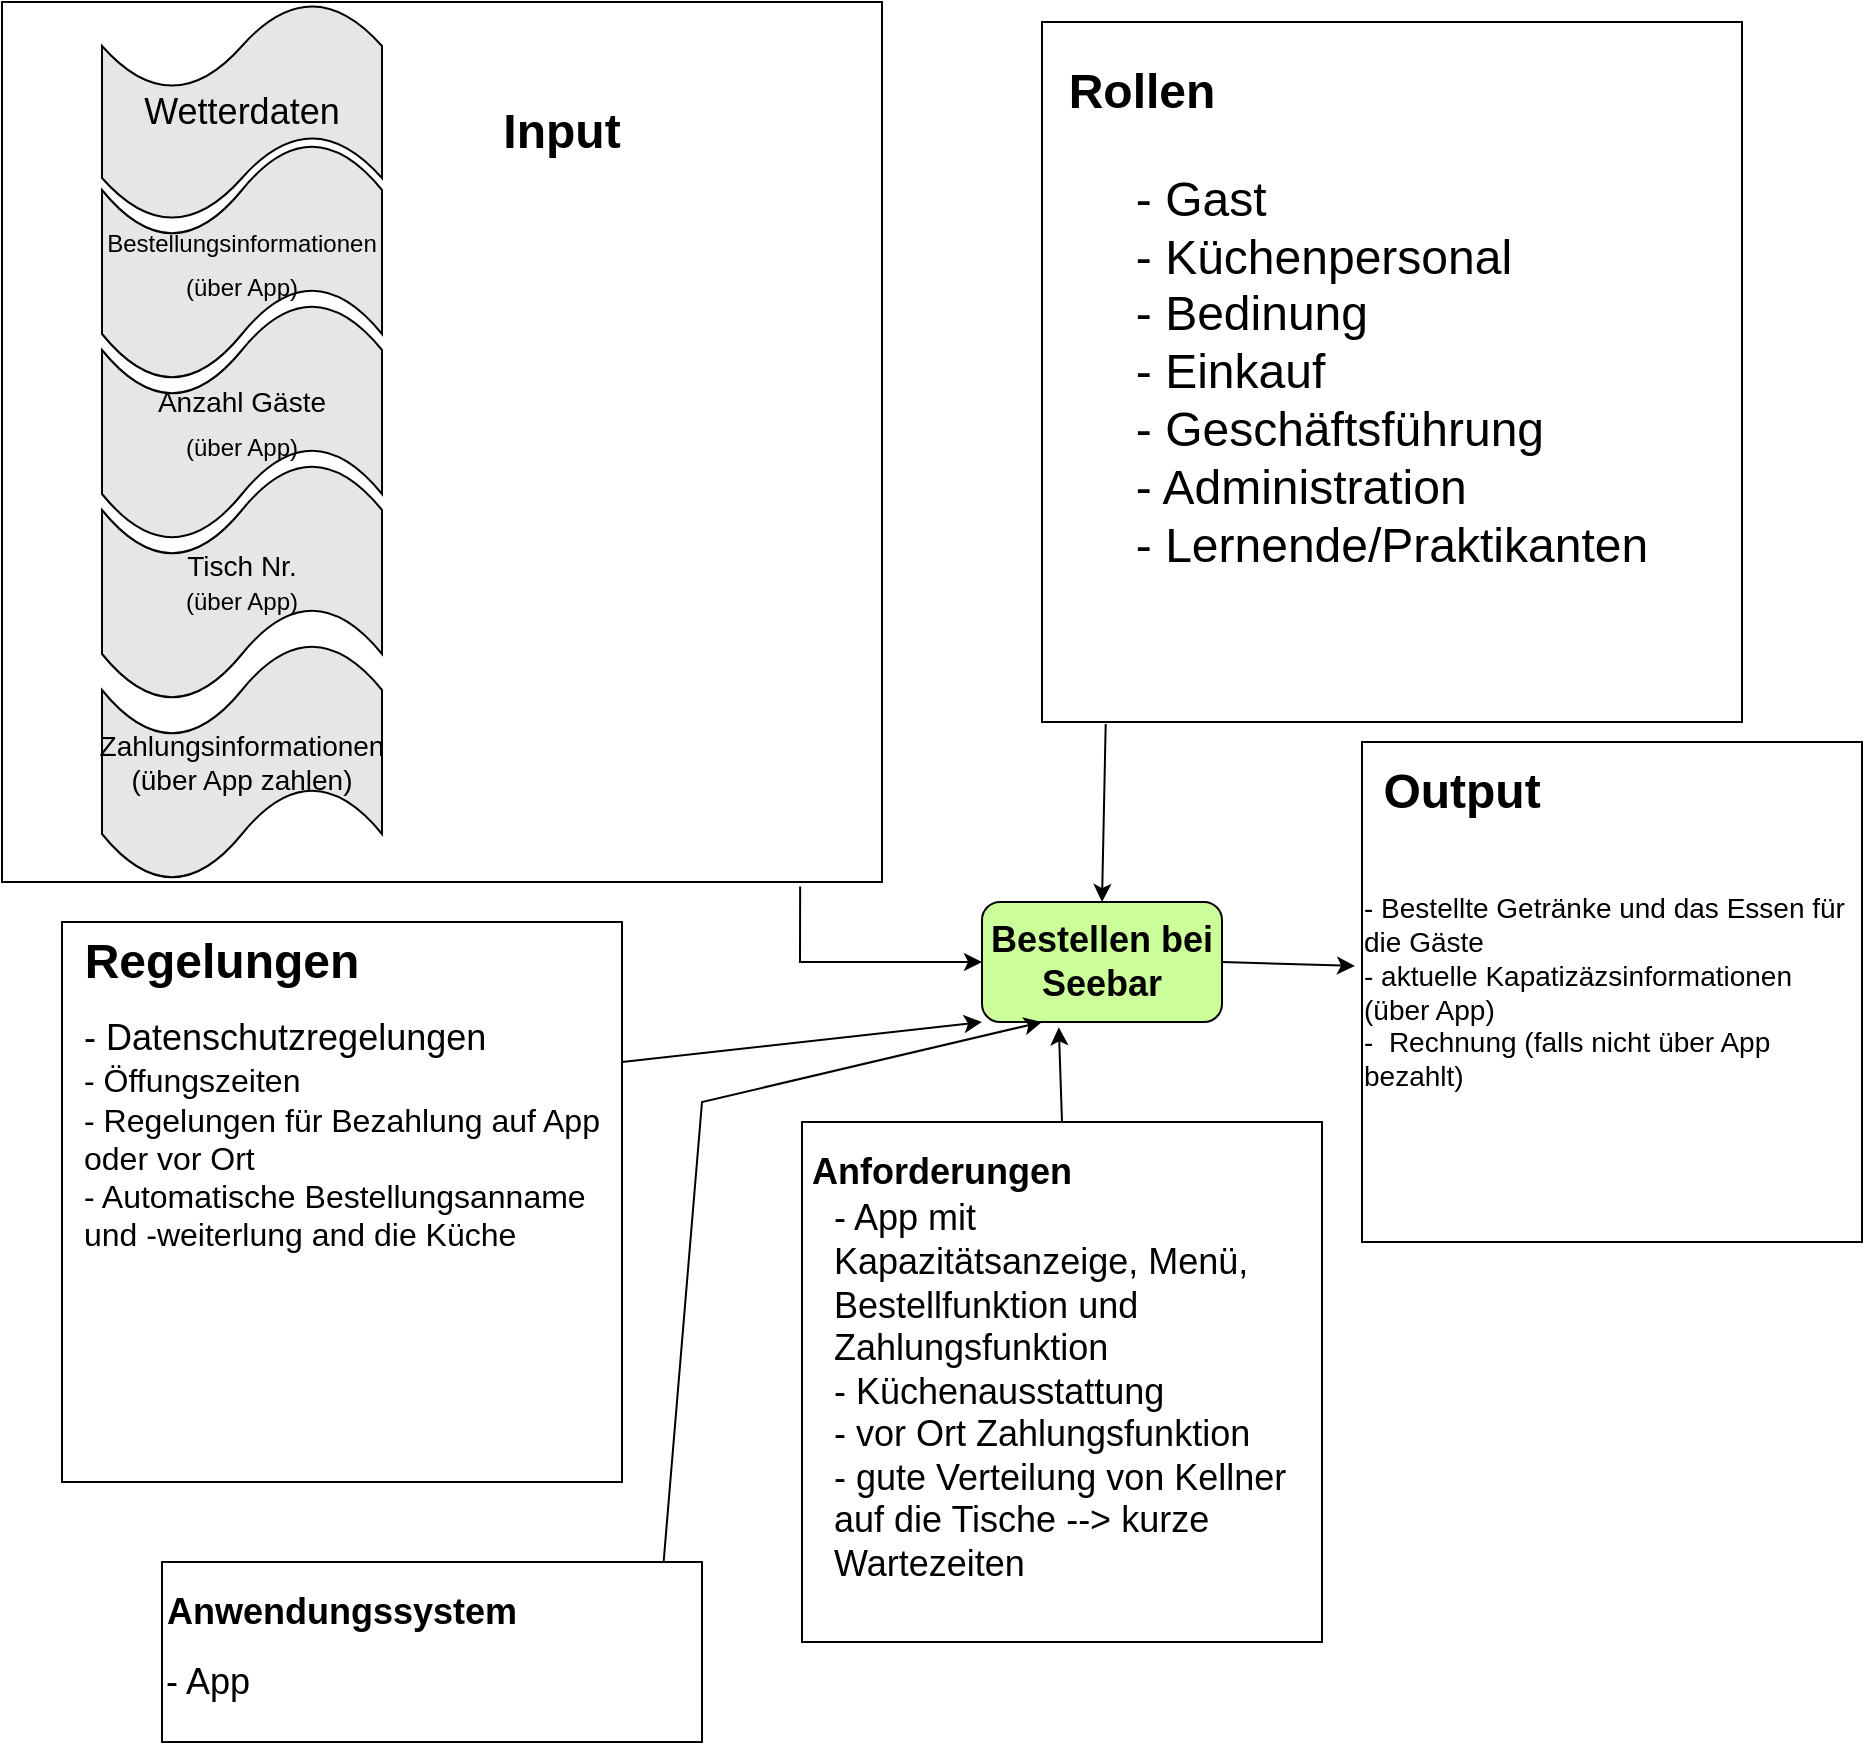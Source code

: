 <mxfile version="20.3.0" type="device"><diagram id="Kh8v0Cz5wcC1Ye4kXkqs" name="Seite-1"><mxGraphModel dx="1734" dy="965" grid="1" gridSize="10" guides="1" tooltips="1" connect="1" arrows="1" fold="1" page="1" pageScale="1" pageWidth="827" pageHeight="1169" math="0" shadow="0"><root><mxCell id="0"/><mxCell id="1" parent="0"/><mxCell id="EU0d53CbeBh7joUOa_5V-2" value="&lt;font style=&quot;font-size: 18px;&quot;&gt;&lt;b&gt;Bestellen bei Seebar&lt;br&gt;&lt;/b&gt;&lt;/font&gt;" style="rounded=1;whiteSpace=wrap;html=1;fillColor=#CCFF99;" parent="1" vertex="1"><mxGeometry x="500" y="500" width="120" height="60" as="geometry"/></mxCell><mxCell id="EU0d53CbeBh7joUOa_5V-4" value="&lt;span style=&quot;color: rgba(0, 0, 0, 0); font-family: monospace; font-size: 0px; text-align: start;&quot;&gt;%3CmxGraphModel%3E%3Croot%3E%3CmxCell%20id%3D%220%22%2F%3E%3CmxCell%20id%3D%221%22%20parent%3D%220%22%2F%3E%3CmxCell%20id%3D%222%22%20value%3D%22%26lt%3Bfont%20style%3D%26quot%3Bfont-size%3A%2012px%3B%26quot%3B%26gt%3BBestellungsinformationen%26lt%3B%2Ffont%26gt%3B%22%20style%3D%22shape%3Dtape%3BwhiteSpace%3Dwrap%3Bhtml%3D1%3BfontSize%3D18%3BfillColor%3D%23E6E6E6%3B%22%20vertex%3D%221%22%20parent%3D%221%22%3E%3CmxGeometry%20x%3D%2260%22%20y%3D%22120%22%20width%3D%22140%22%20height%3D%22120%22%20as%3D%22geometry%22%2F%3E%3C%2FmxCell%3E%3C%2Froot%3E%3C%2FmxGraphModel%3E&lt;/span&gt;&lt;span style=&quot;color: rgba(0, 0, 0, 0); font-family: monospace; font-size: 0px; text-align: start;&quot;&gt;%3CmxGraphModel%3E%3Croot%3E%3CmxCell%20id%3D%220%22%2F%3E%3CmxCell%20id%3D%221%22%20parent%3D%220%22%2F%3E%3CmxCell%20id%3D%222%22%20value%3D%22%26lt%3Bfont%20style%3D%26quot%3Bfont-size%3A%2012px%3B%26quot%3B%26gt%3BBestellungsinformationen%26lt%3B%2Ffont%26gt%3B%22%20style%3D%22shape%3Dtape%3BwhiteSpace%3Dwrap%3Bhtml%3D1%3BfontSize%3D18%3BfillColor%3D%23E6E6E6%3B%22%20vertex%3D%221%22%20parent%3D%221%22%3E%3CmxGeometry%20x%3D%2260%22%20y%3D%22120%22%20width%3D%22140%22%20height%3D%22120%22%20as%3D%22geometry%22%2F%3E%3C%2FmxCell%3E%3C%2Froot%3E%3C%2FmxGraphModel%3E&lt;/span&gt;" style="whiteSpace=wrap;html=1;aspect=fixed;" parent="1" vertex="1"><mxGeometry x="10" y="50" width="440" height="440" as="geometry"/></mxCell><mxCell id="EU0d53CbeBh7joUOa_5V-5" value="&lt;div style=&quot;text-align: left;&quot;&gt;&lt;span style=&quot;font-size: 14px; background-color: initial;&quot;&gt;- Bestellte Getränke und das Essen für die Gäste&lt;/span&gt;&lt;/div&gt;&lt;font style=&quot;font-size: 14px;&quot;&gt;&lt;div style=&quot;text-align: left;&quot;&gt;&lt;span style=&quot;background-color: initial;&quot;&gt;- aktuelle Kapatizäzsinformationen (über App)&lt;/span&gt;&lt;/div&gt;&lt;div style=&quot;text-align: left;&quot;&gt;&lt;span style=&quot;background-color: initial;&quot;&gt;-&amp;nbsp; Rechnung (falls nicht über App bezahlt)&lt;/span&gt;&lt;/div&gt;&lt;/font&gt;" style="whiteSpace=wrap;html=1;aspect=fixed;" parent="1" vertex="1"><mxGeometry x="690" y="420" width="250" height="250" as="geometry"/></mxCell><mxCell id="EU0d53CbeBh7joUOa_5V-6" value="" style="whiteSpace=wrap;html=1;aspect=fixed;" parent="1" vertex="1"><mxGeometry x="410" y="610" width="260" height="260" as="geometry"/></mxCell><mxCell id="EU0d53CbeBh7joUOa_5V-7" value="&lt;div style=&quot;text-align: left;&quot;&gt;&lt;span style=&quot;font-size: 24px; background-color: initial;&quot;&gt;- Gast&lt;/span&gt;&lt;/div&gt;&lt;font style=&quot;font-size: 24px;&quot;&gt;&lt;div style=&quot;text-align: left;&quot;&gt;&lt;span style=&quot;background-color: initial;&quot;&gt;- Küchenpersonal&lt;/span&gt;&lt;/div&gt;&lt;div style=&quot;text-align: left;&quot;&gt;&lt;span style=&quot;background-color: initial;&quot;&gt;- Bedinung&lt;/span&gt;&lt;/div&gt;&lt;div style=&quot;text-align: left;&quot;&gt;&lt;span style=&quot;background-color: initial;&quot;&gt;- Einkauf&lt;/span&gt;&lt;/div&gt;&lt;div style=&quot;text-align: left;&quot;&gt;&lt;span style=&quot;background-color: initial;&quot;&gt;- Geschäftsführung&lt;/span&gt;&lt;/div&gt;&lt;div style=&quot;text-align: left;&quot;&gt;&lt;span style=&quot;background-color: initial;&quot;&gt;- Administration&lt;/span&gt;&lt;/div&gt;&lt;div style=&quot;text-align: left;&quot;&gt;&lt;span style=&quot;background-color: initial;&quot;&gt;- Lernende/Praktikanten&lt;/span&gt;&lt;/div&gt;&lt;/font&gt;" style="whiteSpace=wrap;html=1;aspect=fixed;" parent="1" vertex="1"><mxGeometry x="530" y="60" width="350" height="350" as="geometry"/></mxCell><mxCell id="EU0d53CbeBh7joUOa_5V-8" value="" style="whiteSpace=wrap;html=1;aspect=fixed;" parent="1" vertex="1"><mxGeometry x="40" y="510" width="280" height="280" as="geometry"/></mxCell><mxCell id="EU0d53CbeBh7joUOa_5V-9" value="Wetterdaten" style="shape=tape;whiteSpace=wrap;html=1;fontSize=18;fillColor=#E6E6E6;" parent="1" vertex="1"><mxGeometry x="60" y="50" width="140" height="110" as="geometry"/></mxCell><mxCell id="EU0d53CbeBh7joUOa_5V-10" value="&lt;font style=&quot;font-size: 12px;&quot;&gt;Bestellungsinformationen&lt;br&gt;(über App)&lt;br&gt;&lt;/font&gt;" style="shape=tape;whiteSpace=wrap;html=1;fontSize=18;fillColor=#E6E6E6;" parent="1" vertex="1"><mxGeometry x="60" y="120" width="140" height="120" as="geometry"/></mxCell><mxCell id="EU0d53CbeBh7joUOa_5V-11" value="&lt;font style=&quot;font-size: 14px;&quot;&gt;Anzahl Gäste&lt;br&gt;&lt;span style=&quot;font-size: 12px;&quot;&gt;(über App)&lt;/span&gt;&lt;br&gt;&lt;/font&gt;" style="shape=tape;whiteSpace=wrap;html=1;fontSize=18;fillColor=#E6E6E6;" parent="1" vertex="1"><mxGeometry x="60" y="200" width="140" height="120" as="geometry"/></mxCell><mxCell id="EU0d53CbeBh7joUOa_5V-12" value="Tisch Nr.&lt;br&gt;&lt;span style=&quot;font-size: 12px;&quot;&gt;(über App)&lt;/span&gt;" style="shape=tape;whiteSpace=wrap;html=1;fontSize=14;fillColor=#E6E6E6;" parent="1" vertex="1"><mxGeometry x="60" y="280" width="140" height="120" as="geometry"/></mxCell><mxCell id="EU0d53CbeBh7joUOa_5V-13" value="&lt;font style=&quot;font-size: 24px;&quot;&gt;&lt;b style=&quot;&quot;&gt;Input&lt;/b&gt;&lt;/font&gt;" style="text;html=1;strokeColor=none;fillColor=none;align=center;verticalAlign=middle;whiteSpace=wrap;rounded=0;fontSize=14;" parent="1" vertex="1"><mxGeometry x="230" y="90" width="120" height="50" as="geometry"/></mxCell><mxCell id="EU0d53CbeBh7joUOa_5V-14" value="&lt;b&gt;Rollen&lt;/b&gt;" style="text;html=1;strokeColor=none;fillColor=none;align=center;verticalAlign=middle;whiteSpace=wrap;rounded=0;fontSize=24;" parent="1" vertex="1"><mxGeometry x="550" y="80" width="60" height="30" as="geometry"/></mxCell><mxCell id="EU0d53CbeBh7joUOa_5V-21" value="&lt;b&gt;Output&lt;/b&gt;" style="text;html=1;strokeColor=none;fillColor=none;align=center;verticalAlign=middle;whiteSpace=wrap;rounded=0;fontSize=24;" parent="1" vertex="1"><mxGeometry x="710" y="430" width="60" height="30" as="geometry"/></mxCell><mxCell id="EU0d53CbeBh7joUOa_5V-22" value="Zahlungsinformationen&lt;br&gt;(über App zahlen)" style="shape=tape;whiteSpace=wrap;html=1;fontSize=14;fillColor=#E6E6E6;" parent="1" vertex="1"><mxGeometry x="60" y="370" width="140" height="120" as="geometry"/></mxCell><mxCell id="EU0d53CbeBh7joUOa_5V-23" value="&lt;font style=&quot;font-size: 24px;&quot;&gt;&lt;b&gt;Regelungen&lt;/b&gt;&lt;/font&gt;" style="text;html=1;strokeColor=none;fillColor=none;align=center;verticalAlign=middle;whiteSpace=wrap;rounded=0;fontSize=14;" parent="1" vertex="1"><mxGeometry x="90" y="515" width="60" height="30" as="geometry"/></mxCell><mxCell id="EU0d53CbeBh7joUOa_5V-26" value="&lt;div style=&quot;text-align: left;&quot;&gt;&lt;span style=&quot;background-color: initial;&quot;&gt;&lt;font style=&quot;font-size: 18px;&quot;&gt;- Datenschutzregelungen&lt;/font&gt;&lt;/span&gt;&lt;/div&gt;&lt;font size=&quot;3&quot; style=&quot;&quot;&gt;&lt;div style=&quot;text-align: left;&quot;&gt;&lt;span style=&quot;background-color: initial;&quot;&gt;- Öffungszeiten&lt;/span&gt;&lt;/div&gt;&lt;div style=&quot;text-align: left;&quot;&gt;&lt;span style=&quot;background-color: initial;&quot;&gt;- Regelungen für Bezahlung auf App oder vor Ort&lt;/span&gt;&lt;/div&gt;&lt;div style=&quot;text-align: left;&quot;&gt;&lt;span style=&quot;background-color: initial;&quot;&gt;- Automatische Bestellungsanname und -weiterlung and die Küche&lt;/span&gt;&lt;/div&gt;&lt;div style=&quot;text-align: left;&quot;&gt;&lt;span style=&quot;background-color: initial;&quot;&gt;&lt;br&gt;&lt;/span&gt;&lt;/div&gt;&lt;/font&gt;" style="text;html=1;strokeColor=none;fillColor=none;align=center;verticalAlign=middle;whiteSpace=wrap;rounded=0;fontSize=24;" parent="1" vertex="1"><mxGeometry x="50" y="530" width="260" height="185" as="geometry"/></mxCell><mxCell id="EU0d53CbeBh7joUOa_5V-27" value="&lt;b&gt;Anforderungen&lt;/b&gt;" style="text;html=1;strokeColor=none;fillColor=none;align=center;verticalAlign=middle;whiteSpace=wrap;rounded=0;fontSize=18;" parent="1" vertex="1"><mxGeometry x="450" y="620" width="60" height="30" as="geometry"/></mxCell><mxCell id="EU0d53CbeBh7joUOa_5V-28" value="&lt;div style=&quot;text-align: left;&quot;&gt;&lt;span style=&quot;background-color: initial;&quot;&gt;- App mit Kapazitätsanzeige, Menü, Bestellfunktion und Zahlungsfunktion&lt;/span&gt;&lt;/div&gt;&lt;div style=&quot;text-align: left;&quot;&gt;&lt;span style=&quot;background-color: initial;&quot;&gt;- Küchenausstattung&lt;/span&gt;&lt;/div&gt;&lt;div style=&quot;text-align: left;&quot;&gt;&lt;span style=&quot;background-color: initial;&quot;&gt;- vor Ort Zahlungsfunktion&lt;/span&gt;&lt;/div&gt;&lt;div style=&quot;text-align: left;&quot;&gt;&lt;span style=&quot;background-color: initial;&quot;&gt;- gute Verteilung von Kellner auf die Tische --&amp;gt; kurze Wartezeiten&lt;/span&gt;&lt;/div&gt;" style="text;html=1;strokeColor=none;fillColor=none;align=center;verticalAlign=middle;whiteSpace=wrap;rounded=0;fontSize=18;" parent="1" vertex="1"><mxGeometry x="425" y="620" width="230" height="250" as="geometry"/></mxCell><mxCell id="EU0d53CbeBh7joUOa_5V-29" value="" style="rounded=0;whiteSpace=wrap;html=1;fontSize=18;fillColor=#FFFFFF;" parent="1" vertex="1"><mxGeometry x="90" y="830" width="270" height="90" as="geometry"/></mxCell><mxCell id="EU0d53CbeBh7joUOa_5V-30" value="&lt;b&gt;Anwendungssystem&lt;/b&gt;" style="text;html=1;strokeColor=none;fillColor=none;align=center;verticalAlign=middle;whiteSpace=wrap;rounded=0;fontSize=18;" parent="1" vertex="1"><mxGeometry x="150" y="840" width="60" height="30" as="geometry"/></mxCell><mxCell id="EU0d53CbeBh7joUOa_5V-31" value="- App" style="text;html=1;strokeColor=none;fillColor=none;align=left;verticalAlign=middle;whiteSpace=wrap;rounded=0;fontSize=18;" parent="1" vertex="1"><mxGeometry x="90" y="870" width="100" height="40" as="geometry"/></mxCell><mxCell id="447qW9qM42i1iuOr2CEQ-1" value="" style="endArrow=classic;html=1;rounded=0;exitX=0.907;exitY=1.005;exitDx=0;exitDy=0;entryX=0;entryY=0.5;entryDx=0;entryDy=0;exitPerimeter=0;" edge="1" parent="1" source="EU0d53CbeBh7joUOa_5V-4" target="EU0d53CbeBh7joUOa_5V-2"><mxGeometry width="50" height="50" relative="1" as="geometry"><mxPoint x="640" y="400" as="sourcePoint"/><mxPoint x="690" y="350" as="targetPoint"/><Array as="points"><mxPoint x="409" y="530"/></Array></mxGeometry></mxCell><mxCell id="447qW9qM42i1iuOr2CEQ-2" value="" style="endArrow=classic;html=1;rounded=0;exitX=0.091;exitY=1.003;exitDx=0;exitDy=0;entryX=0.5;entryY=0;entryDx=0;entryDy=0;exitPerimeter=0;" edge="1" parent="1" source="EU0d53CbeBh7joUOa_5V-7" target="EU0d53CbeBh7joUOa_5V-2"><mxGeometry width="50" height="50" relative="1" as="geometry"><mxPoint x="640" y="400" as="sourcePoint"/><mxPoint x="690" y="350" as="targetPoint"/></mxGeometry></mxCell><mxCell id="447qW9qM42i1iuOr2CEQ-3" value="" style="endArrow=classic;html=1;rounded=0;exitX=1;exitY=0.5;exitDx=0;exitDy=0;entryX=-0.014;entryY=0.448;entryDx=0;entryDy=0;entryPerimeter=0;" edge="1" parent="1" source="EU0d53CbeBh7joUOa_5V-2" target="EU0d53CbeBh7joUOa_5V-5"><mxGeometry width="50" height="50" relative="1" as="geometry"><mxPoint x="640" y="540" as="sourcePoint"/><mxPoint x="690" y="490" as="targetPoint"/></mxGeometry></mxCell><mxCell id="447qW9qM42i1iuOr2CEQ-5" value="" style="endArrow=classic;html=1;rounded=0;exitX=0.5;exitY=0;exitDx=0;exitDy=0;entryX=0.32;entryY=1.044;entryDx=0;entryDy=0;entryPerimeter=0;" edge="1" parent="1" source="EU0d53CbeBh7joUOa_5V-6" target="EU0d53CbeBh7joUOa_5V-2"><mxGeometry width="50" height="50" relative="1" as="geometry"><mxPoint x="580" y="590" as="sourcePoint"/><mxPoint x="630" y="540" as="targetPoint"/></mxGeometry></mxCell><mxCell id="447qW9qM42i1iuOr2CEQ-6" value="" style="endArrow=classic;html=1;rounded=0;exitX=1;exitY=0.25;exitDx=0;exitDy=0;entryX=0;entryY=1;entryDx=0;entryDy=0;" edge="1" parent="1" source="EU0d53CbeBh7joUOa_5V-8" target="EU0d53CbeBh7joUOa_5V-2"><mxGeometry width="50" height="50" relative="1" as="geometry"><mxPoint x="580" y="590" as="sourcePoint"/><mxPoint x="630" y="540" as="targetPoint"/></mxGeometry></mxCell><mxCell id="447qW9qM42i1iuOr2CEQ-7" value="" style="endArrow=classic;html=1;rounded=0;exitX=0.929;exitY=-0.003;exitDx=0;exitDy=0;exitPerimeter=0;entryX=0.25;entryY=1;entryDx=0;entryDy=0;" edge="1" parent="1" source="EU0d53CbeBh7joUOa_5V-29" target="EU0d53CbeBh7joUOa_5V-2"><mxGeometry width="50" height="50" relative="1" as="geometry"><mxPoint x="580" y="590" as="sourcePoint"/><mxPoint x="390" y="580" as="targetPoint"/><Array as="points"><mxPoint x="360" y="600"/></Array></mxGeometry></mxCell></root></mxGraphModel></diagram></mxfile>